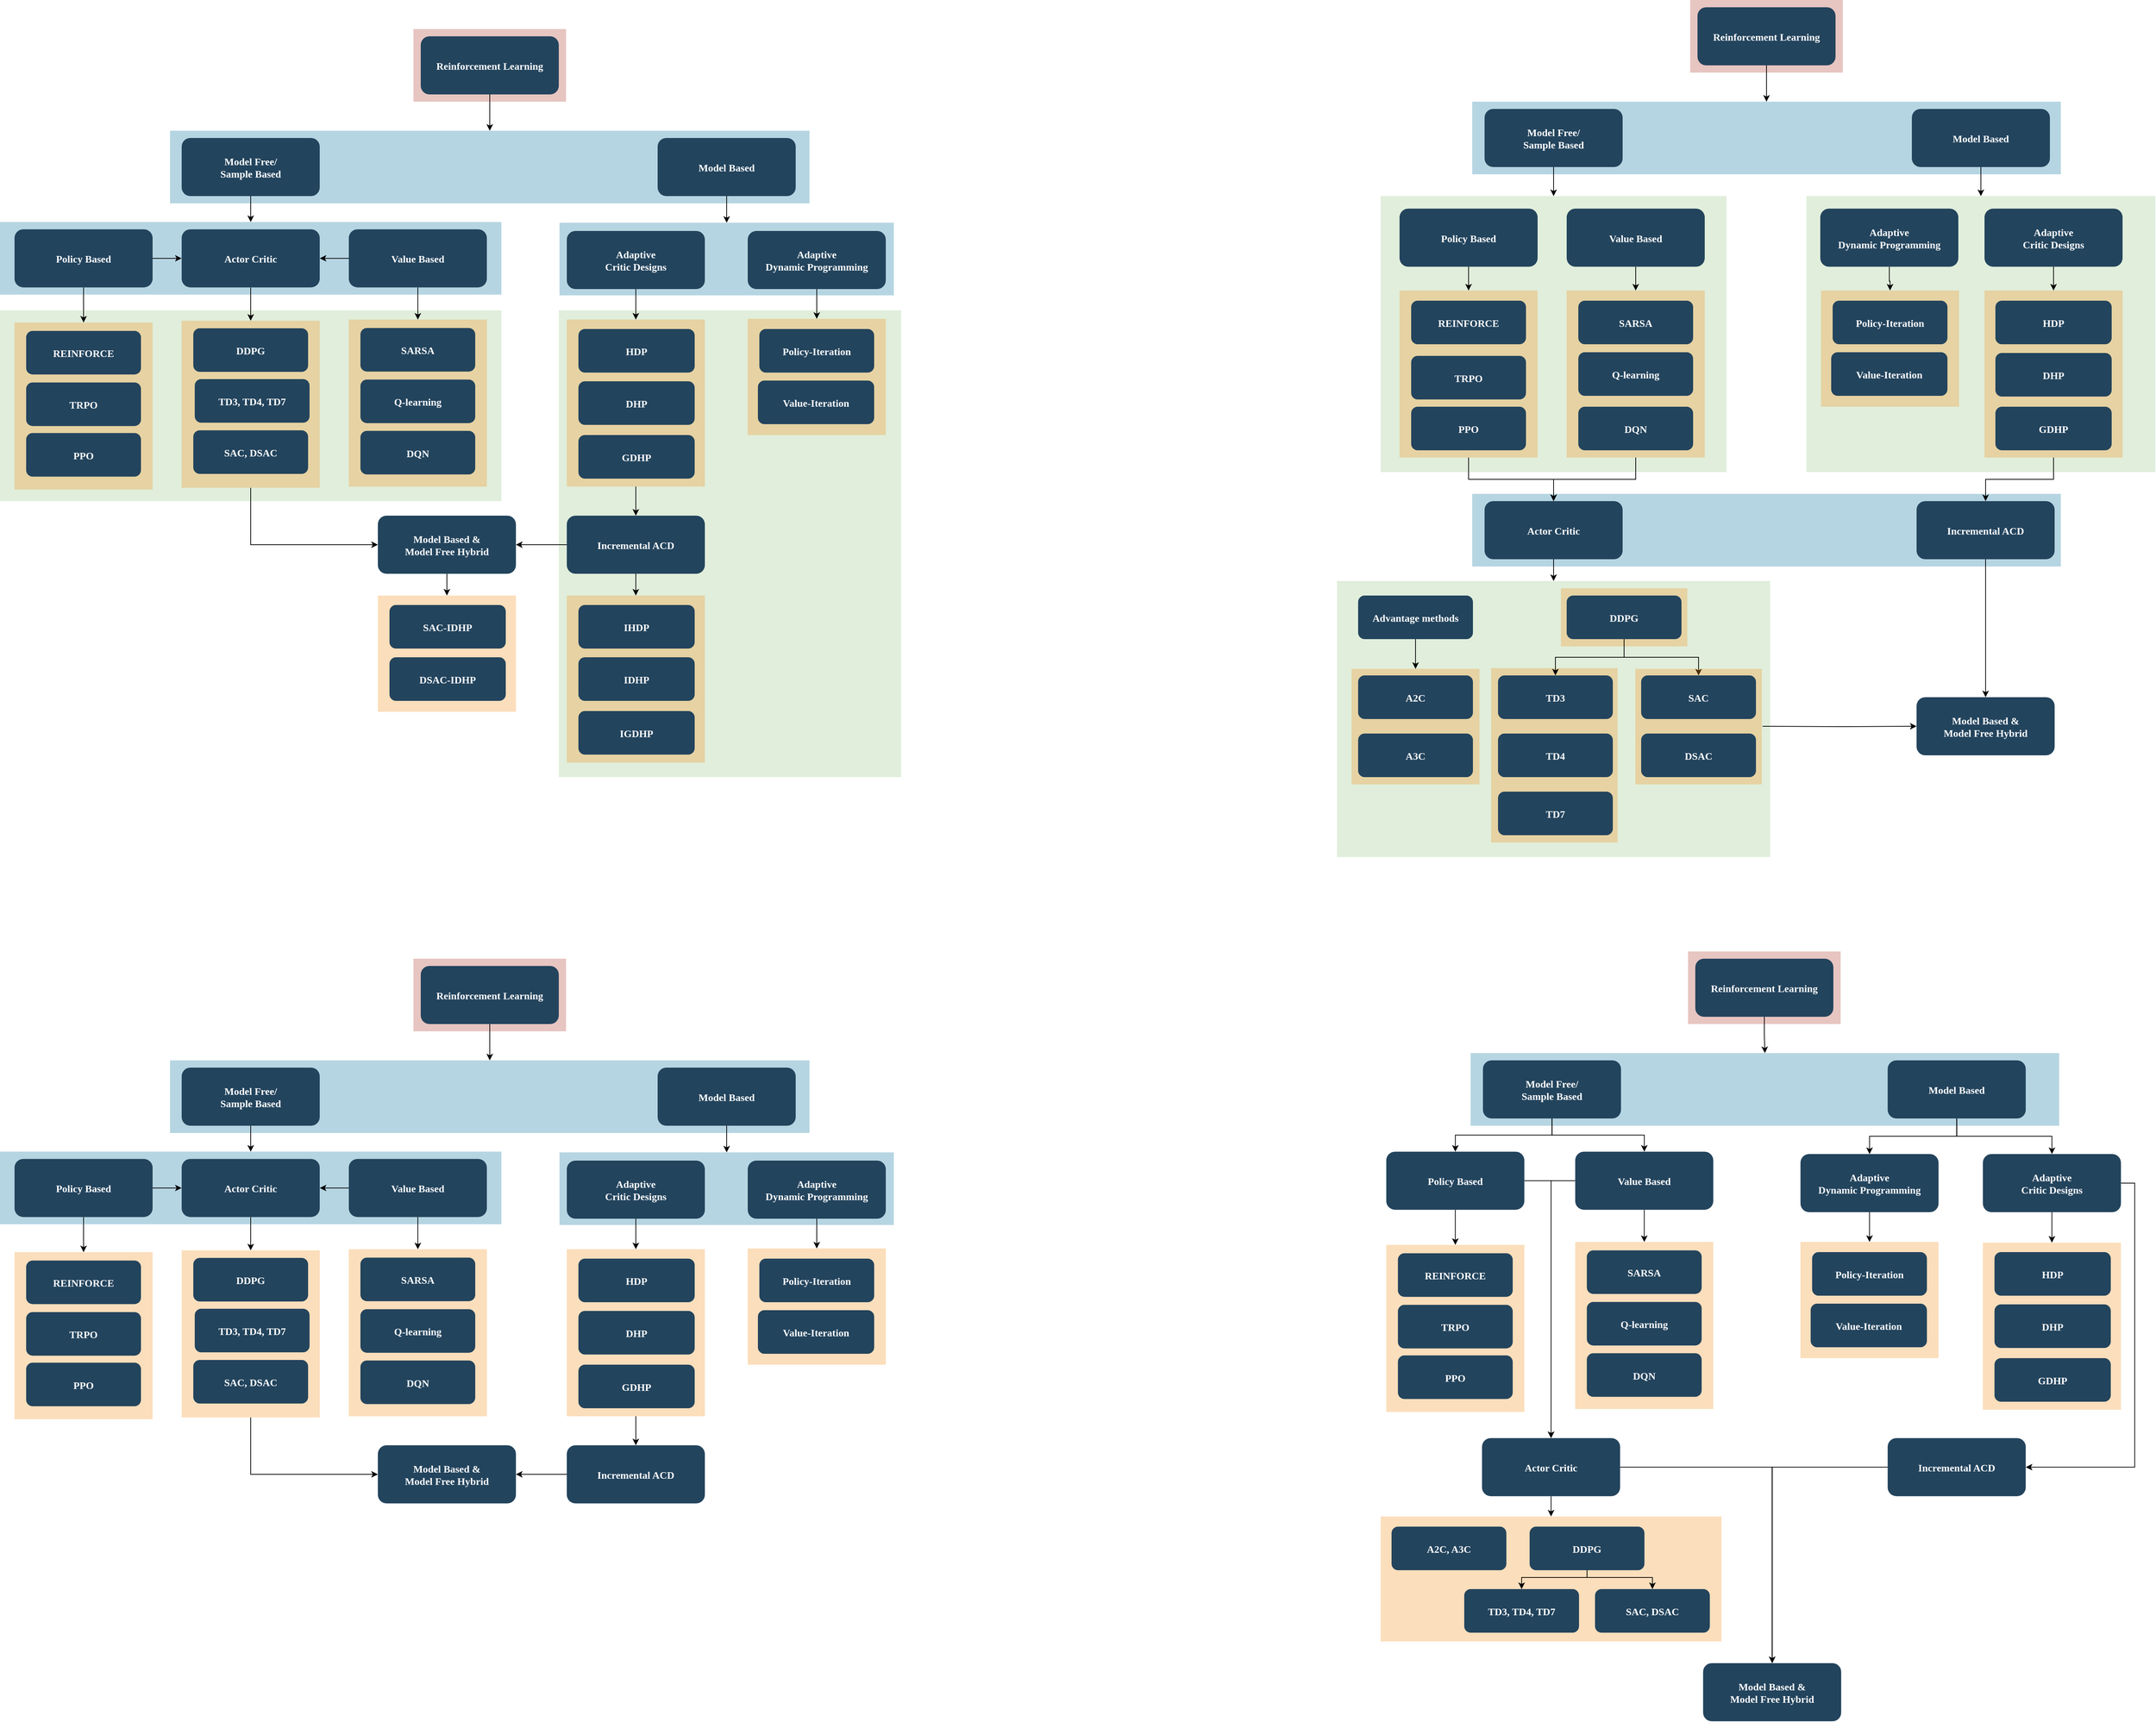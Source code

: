 <mxfile version="23.0.2" type="device">
  <diagram name="Page-1" id="2c0d36ab-eaac-3732-788b-9136903baeff">
    <mxGraphModel dx="6533.5" dy="2787" grid="1" gridSize="10" guides="1" tooltips="1" connect="1" arrows="1" fold="1" page="1" pageScale="1.5" pageWidth="1169" pageHeight="827" background="none" math="0" shadow="0">
      <root>
        <mxCell id="0" />
        <mxCell id="1" parent="0" />
        <mxCell id="LNnul-zF4QBHD_PPK8Y6-379" value="" style="fillColor=#D9EAD3;strokeColor=none;gradientColor=none;opacity=80;" vertex="1" parent="1">
          <mxGeometry x="-751" y="457.25" width="471" height="642.75" as="geometry" />
        </mxCell>
        <mxCell id="LNnul-zF4QBHD_PPK8Y6-380" value="" style="fillColor=#D9EAD3;strokeColor=none;gradientColor=none;opacity=80;" vertex="1" parent="1">
          <mxGeometry x="-1520" y="457.25" width="690" height="262.75" as="geometry" />
        </mxCell>
        <mxCell id="LNnul-zF4QBHD_PPK8Y6-362" value="" style="fillColor=#10739E;strokeColor=none;opacity=30;" vertex="1" parent="1">
          <mxGeometry x="-750" y="336.69" width="460" height="100" as="geometry" />
        </mxCell>
        <mxCell id="LNnul-zF4QBHD_PPK8Y6-361" value="" style="fillColor=#10739E;strokeColor=none;opacity=30;" vertex="1" parent="1">
          <mxGeometry x="-1520" y="335.69" width="690" height="100" as="geometry" />
        </mxCell>
        <mxCell id="LNnul-zF4QBHD_PPK8Y6-372" style="edgeStyle=orthogonalEdgeStyle;rounded=0;orthogonalLoop=1;jettySize=auto;html=1;entryX=0;entryY=0.5;entryDx=0;entryDy=0;" edge="1" parent="1" source="LNnul-zF4QBHD_PPK8Y6-357" target="LNnul-zF4QBHD_PPK8Y6-190">
          <mxGeometry relative="1" as="geometry">
            <Array as="points">
              <mxPoint x="-1175" y="780" />
            </Array>
          </mxGeometry>
        </mxCell>
        <mxCell id="LNnul-zF4QBHD_PPK8Y6-357" value="" style="fillColor=#F2931E;strokeColor=none;opacity=30;" vertex="1" parent="1">
          <mxGeometry x="-1270" y="471.62" width="190" height="230" as="geometry" />
        </mxCell>
        <mxCell id="LNnul-zF4QBHD_PPK8Y6-366" style="edgeStyle=orthogonalEdgeStyle;rounded=0;orthogonalLoop=1;jettySize=auto;html=1;" edge="1" parent="1" source="LNnul-zF4QBHD_PPK8Y6-241" target="LNnul-zF4QBHD_PPK8Y6-189">
          <mxGeometry relative="1" as="geometry" />
        </mxCell>
        <mxCell id="LNnul-zF4QBHD_PPK8Y6-241" value="" style="fillColor=#F2931E;strokeColor=none;opacity=30;" vertex="1" parent="1">
          <mxGeometry x="-740" y="470" width="190" height="230" as="geometry" />
        </mxCell>
        <mxCell id="LNnul-zF4QBHD_PPK8Y6-240" value="" style="fillColor=#F2931E;strokeColor=none;opacity=30;" vertex="1" parent="1">
          <mxGeometry x="-491" y="469" width="190" height="160" as="geometry" />
        </mxCell>
        <mxCell id="LNnul-zF4QBHD_PPK8Y6-143" value="" style="fillColor=#10739E;strokeColor=none;opacity=30;" vertex="1" parent="1">
          <mxGeometry x="506" y="710" width="810" height="100" as="geometry" />
        </mxCell>
        <mxCell id="LNnul-zF4QBHD_PPK8Y6-134" value="" style="fillColor=#D9EAD3;strokeColor=none;gradientColor=none;opacity=80;" vertex="1" parent="1">
          <mxGeometry x="380" y="299.99" width="476" height="380.01" as="geometry" />
        </mxCell>
        <mxCell id="oTm5nmwh7l5USbTph1Lh-193" value="" style="fillColor=#D9EAD3;strokeColor=none;gradientColor=none;opacity=80;" parent="1" vertex="1">
          <mxGeometry x="320" y="829.99" width="596" height="380.01" as="geometry" />
        </mxCell>
        <mxCell id="oTm5nmwh7l5USbTph1Lh-190" value="" style="fillColor=#D9EAD3;strokeColor=none;gradientColor=none;opacity=80;" parent="1" vertex="1">
          <mxGeometry x="966" y="300" width="480" height="380" as="geometry" />
        </mxCell>
        <mxCell id="oTm5nmwh7l5USbTph1Lh-181" style="edgeStyle=orthogonalEdgeStyle;rounded=0;orthogonalLoop=1;jettySize=auto;html=1;" parent="1" source="oTm5nmwh7l5USbTph1Lh-176" target="oTm5nmwh7l5USbTph1Lh-131" edge="1">
          <mxGeometry relative="1" as="geometry" />
        </mxCell>
        <mxCell id="oTm5nmwh7l5USbTph1Lh-176" value="" style="fillColor=#F2931E;strokeColor=none;opacity=30;" parent="1" vertex="1">
          <mxGeometry x="636" y="430" width="190" height="230" as="geometry" />
        </mxCell>
        <mxCell id="oTm5nmwh7l5USbTph1Lh-159" value="" style="fillColor=#F2931E;strokeColor=none;opacity=30;" parent="1" vertex="1">
          <mxGeometry x="986" y="430" width="190" height="160" as="geometry" />
        </mxCell>
        <mxCell id="oTm5nmwh7l5USbTph1Lh-185" style="edgeStyle=orthogonalEdgeStyle;rounded=0;orthogonalLoop=1;jettySize=auto;html=1;" parent="1" source="oTm5nmwh7l5USbTph1Lh-140" target="oTm5nmwh7l5USbTph1Lh-184" edge="1">
          <mxGeometry relative="1" as="geometry" />
        </mxCell>
        <mxCell id="oTm5nmwh7l5USbTph1Lh-140" value="" style="fillColor=#F2931E;strokeColor=none;opacity=30;" parent="1" vertex="1">
          <mxGeometry x="1211" y="430" width="190" height="230" as="geometry" />
        </mxCell>
        <mxCell id="123" value="" style="fillColor=#AE4132;strokeColor=none;opacity=30;" parent="1" vertex="1">
          <mxGeometry x="806" y="30.0" width="210" height="100.0" as="geometry" />
        </mxCell>
        <mxCell id="122" value="" style="fillColor=#10739E;strokeColor=none;opacity=30;" parent="1" vertex="1">
          <mxGeometry x="506" y="170" width="810" height="100" as="geometry" />
        </mxCell>
        <mxCell id="LNnul-zF4QBHD_PPK8Y6-442" style="edgeStyle=orthogonalEdgeStyle;rounded=0;orthogonalLoop=1;jettySize=auto;html=1;" edge="1" parent="1" source="2" target="122">
          <mxGeometry relative="1" as="geometry" />
        </mxCell>
        <mxCell id="2" value="Reinforcement Learning" style="rounded=1;fillColor=#23445D;gradientColor=none;strokeColor=none;fontColor=#FFFFFF;fontStyle=1;fontFamily=Tahoma;fontSize=14" parent="1" vertex="1">
          <mxGeometry x="816" y="40" width="190" height="80" as="geometry" />
        </mxCell>
        <mxCell id="oTm5nmwh7l5USbTph1Lh-191" style="edgeStyle=orthogonalEdgeStyle;rounded=0;orthogonalLoop=1;jettySize=auto;html=1;" parent="1" source="12" target="oTm5nmwh7l5USbTph1Lh-190" edge="1">
          <mxGeometry relative="1" as="geometry" />
        </mxCell>
        <mxCell id="12" value="Model Based" style="rounded=1;fillColor=#23445D;gradientColor=none;strokeColor=none;fontColor=#FFFFFF;fontStyle=1;fontFamily=Tahoma;fontSize=14" parent="1" vertex="1">
          <mxGeometry x="1111" y="180" width="190" height="80" as="geometry" />
        </mxCell>
        <mxCell id="LNnul-zF4QBHD_PPK8Y6-135" style="edgeStyle=orthogonalEdgeStyle;rounded=0;orthogonalLoop=1;jettySize=auto;html=1;" edge="1" parent="1" source="13" target="LNnul-zF4QBHD_PPK8Y6-134">
          <mxGeometry relative="1" as="geometry" />
        </mxCell>
        <mxCell id="13" value="Model Free/&#xa;Sample Based" style="rounded=1;fillColor=#23445D;gradientColor=none;strokeColor=none;fontColor=#FFFFFF;fontStyle=1;fontFamily=Tahoma;fontSize=14" parent="1" vertex="1">
          <mxGeometry x="523" y="180" width="190" height="80" as="geometry" />
        </mxCell>
        <mxCell id="LNnul-zF4QBHD_PPK8Y6-142" style="edgeStyle=orthogonalEdgeStyle;rounded=0;orthogonalLoop=1;jettySize=auto;html=1;entryX=0.5;entryY=0;entryDx=0;entryDy=0;" edge="1" parent="1" source="oTm5nmwh7l5USbTph1Lh-125" target="oTm5nmwh7l5USbTph1Lh-159">
          <mxGeometry relative="1" as="geometry" />
        </mxCell>
        <mxCell id="oTm5nmwh7l5USbTph1Lh-125" value="Adaptive&#xa;Dynamic Programming" style="rounded=1;fillColor=#23445D;gradientColor=none;strokeColor=none;fontColor=#FFFFFF;fontStyle=1;fontFamily=Tahoma;fontSize=14" parent="1" vertex="1">
          <mxGeometry x="985.0" y="317.25" width="190" height="80" as="geometry" />
        </mxCell>
        <mxCell id="oTm5nmwh7l5USbTph1Lh-179" style="edgeStyle=orthogonalEdgeStyle;rounded=0;orthogonalLoop=1;jettySize=auto;html=1;entryX=0.5;entryY=0;entryDx=0;entryDy=0;" parent="1" source="oTm5nmwh7l5USbTph1Lh-129" target="oTm5nmwh7l5USbTph1Lh-162" edge="1">
          <mxGeometry relative="1" as="geometry" />
        </mxCell>
        <mxCell id="oTm5nmwh7l5USbTph1Lh-129" value="Policy Based" style="rounded=1;fillColor=#23445D;gradientColor=none;strokeColor=none;fontColor=#FFFFFF;fontStyle=1;fontFamily=Tahoma;fontSize=14" parent="1" vertex="1">
          <mxGeometry x="406" y="317.25" width="190" height="80" as="geometry" />
        </mxCell>
        <mxCell id="oTm5nmwh7l5USbTph1Lh-178" style="edgeStyle=orthogonalEdgeStyle;rounded=0;orthogonalLoop=1;jettySize=auto;html=1;entryX=0.5;entryY=0;entryDx=0;entryDy=0;" parent="1" source="oTm5nmwh7l5USbTph1Lh-130" target="oTm5nmwh7l5USbTph1Lh-176" edge="1">
          <mxGeometry relative="1" as="geometry" />
        </mxCell>
        <mxCell id="oTm5nmwh7l5USbTph1Lh-130" value="Value Based" style="rounded=1;fillColor=#23445D;gradientColor=none;strokeColor=none;fontColor=#FFFFFF;fontStyle=1;fontFamily=Tahoma;fontSize=14" parent="1" vertex="1">
          <mxGeometry x="636" y="317.25" width="190" height="80" as="geometry" />
        </mxCell>
        <mxCell id="oTm5nmwh7l5USbTph1Lh-195" style="edgeStyle=orthogonalEdgeStyle;rounded=0;orthogonalLoop=1;jettySize=auto;html=1;" parent="1" source="oTm5nmwh7l5USbTph1Lh-131" target="oTm5nmwh7l5USbTph1Lh-193" edge="1">
          <mxGeometry relative="1" as="geometry" />
        </mxCell>
        <mxCell id="oTm5nmwh7l5USbTph1Lh-131" value="Actor Critic" style="rounded=1;fillColor=#23445D;gradientColor=none;strokeColor=none;fontColor=#FFFFFF;fontStyle=1;fontFamily=Tahoma;fontSize=14" parent="1" vertex="1">
          <mxGeometry x="523" y="720" width="190" height="80" as="geometry" />
        </mxCell>
        <mxCell id="oTm5nmwh7l5USbTph1Lh-134" value="Policy-Iteration" style="rounded=1;fillColor=#23445D;gradientColor=none;strokeColor=none;fontColor=#FFFFFF;fontStyle=1;fontFamily=Tahoma;fontSize=14" parent="1" vertex="1">
          <mxGeometry x="1002" y="444" width="158" height="60" as="geometry" />
        </mxCell>
        <mxCell id="oTm5nmwh7l5USbTph1Lh-137" value="Value-Iteration" style="rounded=1;fillColor=#23445D;gradientColor=none;strokeColor=none;fontColor=#FFFFFF;fontStyle=1;fontFamily=Tahoma;fontSize=14" parent="1" vertex="1">
          <mxGeometry x="1000" y="515" width="160" height="60" as="geometry" />
        </mxCell>
        <mxCell id="oTm5nmwh7l5USbTph1Lh-142" value="HDP" style="rounded=1;fillColor=#23445D;gradientColor=none;strokeColor=none;fontColor=#FFFFFF;fontStyle=1;fontFamily=Tahoma;fontSize=14" parent="1" vertex="1">
          <mxGeometry x="1226" y="444" width="160" height="60" as="geometry" />
        </mxCell>
        <mxCell id="oTm5nmwh7l5USbTph1Lh-144" value="DHP" style="rounded=1;fillColor=#23445D;gradientColor=none;strokeColor=none;fontColor=#FFFFFF;fontStyle=1;fontFamily=Tahoma;fontSize=14" parent="1" vertex="1">
          <mxGeometry x="1226" y="516" width="160" height="60" as="geometry" />
        </mxCell>
        <mxCell id="oTm5nmwh7l5USbTph1Lh-148" value="GDHP" style="rounded=1;fillColor=#23445D;gradientColor=none;strokeColor=none;fontColor=#FFFFFF;fontStyle=1;fontFamily=Tahoma;fontSize=14" parent="1" vertex="1">
          <mxGeometry x="1226" y="590" width="160" height="60" as="geometry" />
        </mxCell>
        <mxCell id="oTm5nmwh7l5USbTph1Lh-180" style="edgeStyle=orthogonalEdgeStyle;rounded=0;orthogonalLoop=1;jettySize=auto;html=1;" parent="1" source="oTm5nmwh7l5USbTph1Lh-162" target="oTm5nmwh7l5USbTph1Lh-131" edge="1">
          <mxGeometry relative="1" as="geometry">
            <Array as="points">
              <mxPoint x="501" y="690" />
              <mxPoint x="618" y="690" />
            </Array>
          </mxGeometry>
        </mxCell>
        <mxCell id="oTm5nmwh7l5USbTph1Lh-162" value="" style="fillColor=#F2931E;strokeColor=none;opacity=30;" parent="1" vertex="1">
          <mxGeometry x="406" y="430" width="190" height="230" as="geometry" />
        </mxCell>
        <mxCell id="oTm5nmwh7l5USbTph1Lh-163" value="Q-learning" style="rounded=1;fillColor=#23445D;gradientColor=none;strokeColor=none;fontColor=#FFFFFF;fontStyle=1;fontFamily=Tahoma;fontSize=14" parent="1" vertex="1">
          <mxGeometry x="652" y="515" width="158" height="60" as="geometry" />
        </mxCell>
        <mxCell id="oTm5nmwh7l5USbTph1Lh-164" value="SARSA" style="rounded=1;fillColor=#23445D;gradientColor=none;strokeColor=none;fontColor=#FFFFFF;fontStyle=1;fontFamily=Tahoma;fontSize=14" parent="1" vertex="1">
          <mxGeometry x="652" y="444" width="158" height="60" as="geometry" />
        </mxCell>
        <mxCell id="oTm5nmwh7l5USbTph1Lh-166" value="REINFORCE" style="rounded=1;fillColor=#23445D;gradientColor=none;strokeColor=none;fontColor=#FFFFFF;fontStyle=1;fontFamily=Tahoma;fontSize=14" parent="1" vertex="1">
          <mxGeometry x="422" y="444" width="158" height="60" as="geometry" />
        </mxCell>
        <mxCell id="JBxCwhYzc8H2Tv5ehYNi-139" value="" style="fillColor=#F2931E;strokeColor=none;opacity=30;" parent="1" vertex="1">
          <mxGeometry x="532" y="950" width="174" height="240" as="geometry" />
        </mxCell>
        <mxCell id="oTm5nmwh7l5USbTph1Lh-168" value="DQN" style="rounded=1;fillColor=#23445D;gradientColor=none;strokeColor=none;fontColor=#FFFFFF;fontStyle=1;fontFamily=Tahoma;fontSize=14" parent="1" vertex="1">
          <mxGeometry x="652" y="590" width="158" height="60" as="geometry" />
        </mxCell>
        <mxCell id="oTm5nmwh7l5USbTph1Lh-170" value="TRPO" style="rounded=1;fillColor=#23445D;gradientColor=none;strokeColor=none;fontColor=#FFFFFF;fontStyle=1;fontFamily=Tahoma;fontSize=14" parent="1" vertex="1">
          <mxGeometry x="422" y="520" width="158" height="60" as="geometry" />
        </mxCell>
        <mxCell id="oTm5nmwh7l5USbTph1Lh-172" value="TD3" style="rounded=1;fillColor=#23445D;gradientColor=none;strokeColor=none;fontColor=#FFFFFF;fontStyle=1;fontFamily=Tahoma;fontSize=14" parent="1" vertex="1">
          <mxGeometry x="541.5" y="960" width="158" height="60" as="geometry" />
        </mxCell>
        <mxCell id="oTm5nmwh7l5USbTph1Lh-200" style="edgeStyle=orthogonalEdgeStyle;rounded=0;orthogonalLoop=1;jettySize=auto;html=1;exitX=1;exitY=0.5;exitDx=0;exitDy=0;" parent="1" target="oTm5nmwh7l5USbTph1Lh-186" edge="1">
          <mxGeometry relative="1" as="geometry">
            <mxPoint x="905.5" y="1030" as="sourcePoint" />
          </mxGeometry>
        </mxCell>
        <mxCell id="oTm5nmwh7l5USbTph1Lh-199" style="edgeStyle=orthogonalEdgeStyle;rounded=0;orthogonalLoop=1;jettySize=auto;html=1;" parent="1" source="oTm5nmwh7l5USbTph1Lh-184" target="oTm5nmwh7l5USbTph1Lh-186" edge="1">
          <mxGeometry relative="1" as="geometry" />
        </mxCell>
        <mxCell id="oTm5nmwh7l5USbTph1Lh-184" value="Incremental ACD" style="rounded=1;fillColor=#23445D;gradientColor=none;strokeColor=none;fontColor=#FFFFFF;fontStyle=1;fontFamily=Tahoma;fontSize=14" parent="1" vertex="1">
          <mxGeometry x="1117.5" y="720" width="190" height="80" as="geometry" />
        </mxCell>
        <mxCell id="oTm5nmwh7l5USbTph1Lh-186" value="Model Based &amp;&#xa;Model Free Hybrid" style="rounded=1;fillColor=#23445D;gradientColor=none;strokeColor=none;fontColor=#FFFFFF;fontStyle=1;fontFamily=Tahoma;fontSize=14" parent="1" vertex="1">
          <mxGeometry x="1117.5" y="990" width="190" height="80" as="geometry" />
        </mxCell>
        <mxCell id="LNnul-zF4QBHD_PPK8Y6-144" style="edgeStyle=orthogonalEdgeStyle;rounded=0;orthogonalLoop=1;jettySize=auto;html=1;" edge="1" parent="1" source="oTm5nmwh7l5USbTph1Lh-192" target="oTm5nmwh7l5USbTph1Lh-172">
          <mxGeometry relative="1" as="geometry" />
        </mxCell>
        <mxCell id="LNnul-zF4QBHD_PPK8Y6-147" value="" style="fillColor=#F2931E;strokeColor=none;opacity=30;" vertex="1" parent="1">
          <mxGeometry x="628" y="840" width="174" height="80" as="geometry" />
        </mxCell>
        <mxCell id="LNnul-zF4QBHD_PPK8Y6-145" style="edgeStyle=orthogonalEdgeStyle;rounded=0;orthogonalLoop=1;jettySize=auto;html=1;" edge="1" parent="1" source="oTm5nmwh7l5USbTph1Lh-192" target="oTm5nmwh7l5USbTph1Lh-173">
          <mxGeometry relative="1" as="geometry" />
        </mxCell>
        <mxCell id="oTm5nmwh7l5USbTph1Lh-192" value="DDPG" style="rounded=1;fillColor=#23445D;gradientColor=none;strokeColor=none;fontColor=#FFFFFF;fontStyle=1;fontFamily=Tahoma;fontSize=14" parent="1" vertex="1">
          <mxGeometry x="636" y="850" width="158" height="60" as="geometry" />
        </mxCell>
        <mxCell id="oTm5nmwh7l5USbTph1Lh-197" value="TD4" style="rounded=1;fillColor=#23445D;gradientColor=none;strokeColor=none;fontColor=#FFFFFF;fontStyle=1;fontFamily=Tahoma;fontSize=14" parent="1" vertex="1">
          <mxGeometry x="541.5" y="1040" width="158" height="60" as="geometry" />
        </mxCell>
        <mxCell id="oTm5nmwh7l5USbTph1Lh-198" value="TD7" style="rounded=1;fillColor=#23445D;gradientColor=none;strokeColor=none;fontColor=#FFFFFF;fontStyle=1;fontFamily=Tahoma;fontSize=14" parent="1" vertex="1">
          <mxGeometry x="541.5" y="1120" width="158" height="60" as="geometry" />
        </mxCell>
        <mxCell id="JBxCwhYzc8H2Tv5ehYNi-123" value="PPO" style="rounded=1;fillColor=#23445D;gradientColor=none;strokeColor=none;fontColor=#FFFFFF;fontStyle=1;fontFamily=Tahoma;fontSize=14" parent="1" vertex="1">
          <mxGeometry x="422" y="590" width="158" height="60" as="geometry" />
        </mxCell>
        <mxCell id="JBxCwhYzc8H2Tv5ehYNi-127" value="" style="fillColor=#F2931E;strokeColor=none;opacity=30;" parent="1" vertex="1">
          <mxGeometry x="340" y="951" width="176" height="159" as="geometry" />
        </mxCell>
        <mxCell id="JBxCwhYzc8H2Tv5ehYNi-126" value="A3C" style="rounded=1;fillColor=#23445D;gradientColor=none;strokeColor=none;fontColor=#FFFFFF;fontStyle=1;fontFamily=Tahoma;fontSize=14" parent="1" vertex="1">
          <mxGeometry x="349" y="1040" width="158" height="60" as="geometry" />
        </mxCell>
        <mxCell id="JBxCwhYzc8H2Tv5ehYNi-128" value="A2C" style="rounded=1;fillColor=#23445D;gradientColor=none;strokeColor=none;fontColor=#FFFFFF;fontStyle=1;fontFamily=Tahoma;fontSize=14;direction=west;" parent="1" vertex="1">
          <mxGeometry x="349" y="960" width="158" height="60" as="geometry" />
        </mxCell>
        <mxCell id="JBxCwhYzc8H2Tv5ehYNi-132" style="edgeStyle=orthogonalEdgeStyle;rounded=0;orthogonalLoop=1;jettySize=auto;html=1;" parent="1" source="JBxCwhYzc8H2Tv5ehYNi-131" target="JBxCwhYzc8H2Tv5ehYNi-127" edge="1">
          <mxGeometry relative="1" as="geometry" />
        </mxCell>
        <mxCell id="JBxCwhYzc8H2Tv5ehYNi-131" value="Advantage methods" style="rounded=1;fillColor=#23445D;gradientColor=none;strokeColor=none;fontColor=#FFFFFF;fontStyle=1;fontFamily=Tahoma;fontSize=14" parent="1" vertex="1">
          <mxGeometry x="349" y="850" width="158" height="60" as="geometry" />
        </mxCell>
        <mxCell id="LNnul-zF4QBHD_PPK8Y6-146" value="" style="fillColor=#F2931E;strokeColor=none;opacity=30;" vertex="1" parent="1">
          <mxGeometry x="730.5" y="951" width="174" height="159" as="geometry" />
        </mxCell>
        <mxCell id="oTm5nmwh7l5USbTph1Lh-173" value="SAC" style="rounded=1;fillColor=#23445D;gradientColor=none;strokeColor=none;fontColor=#FFFFFF;fontStyle=1;fontFamily=Tahoma;fontSize=14" parent="1" vertex="1">
          <mxGeometry x="738.5" y="960" width="158" height="60" as="geometry" />
        </mxCell>
        <mxCell id="JBxCwhYzc8H2Tv5ehYNi-145" value="DSAC" style="rounded=1;fillColor=#23445D;gradientColor=none;strokeColor=none;fontColor=#FFFFFF;fontStyle=1;fontFamily=Tahoma;fontSize=14" parent="1" vertex="1">
          <mxGeometry x="738.5" y="1040" width="158" height="60" as="geometry" />
        </mxCell>
        <mxCell id="LNnul-zF4QBHD_PPK8Y6-141" style="edgeStyle=orthogonalEdgeStyle;rounded=0;orthogonalLoop=1;jettySize=auto;html=1;entryX=0.5;entryY=0;entryDx=0;entryDy=0;" edge="1" parent="1" source="LNnul-zF4QBHD_PPK8Y6-136" target="oTm5nmwh7l5USbTph1Lh-140">
          <mxGeometry relative="1" as="geometry" />
        </mxCell>
        <mxCell id="LNnul-zF4QBHD_PPK8Y6-136" value="Adaptive &#xa;Critic Designs" style="rounded=1;fillColor=#23445D;gradientColor=none;strokeColor=none;fontColor=#FFFFFF;fontStyle=1;fontFamily=Tahoma;fontSize=14" vertex="1" parent="1">
          <mxGeometry x="1211" y="317.25" width="190" height="80" as="geometry" />
        </mxCell>
        <mxCell id="LNnul-zF4QBHD_PPK8Y6-158" value="" style="fillColor=#AE4132;strokeColor=none;opacity=30;" vertex="1" parent="1">
          <mxGeometry x="-951" y="70.0" width="210" height="100.0" as="geometry" />
        </mxCell>
        <mxCell id="LNnul-zF4QBHD_PPK8Y6-159" value="" style="fillColor=#10739E;strokeColor=none;opacity=30;" vertex="1" parent="1">
          <mxGeometry x="-1286" y="210" width="880" height="100" as="geometry" />
        </mxCell>
        <mxCell id="LNnul-zF4QBHD_PPK8Y6-363" style="edgeStyle=orthogonalEdgeStyle;rounded=0;orthogonalLoop=1;jettySize=auto;html=1;" edge="1" parent="1" source="LNnul-zF4QBHD_PPK8Y6-160" target="LNnul-zF4QBHD_PPK8Y6-159">
          <mxGeometry relative="1" as="geometry" />
        </mxCell>
        <mxCell id="LNnul-zF4QBHD_PPK8Y6-160" value="Reinforcement Learning" style="rounded=1;fillColor=#23445D;gradientColor=none;strokeColor=none;fontColor=#FFFFFF;fontStyle=1;fontFamily=Tahoma;fontSize=14" vertex="1" parent="1">
          <mxGeometry x="-941" y="80" width="190" height="80" as="geometry" />
        </mxCell>
        <mxCell id="LNnul-zF4QBHD_PPK8Y6-365" style="edgeStyle=orthogonalEdgeStyle;rounded=0;orthogonalLoop=1;jettySize=auto;html=1;" edge="1" parent="1" source="LNnul-zF4QBHD_PPK8Y6-162" target="LNnul-zF4QBHD_PPK8Y6-362">
          <mxGeometry relative="1" as="geometry" />
        </mxCell>
        <mxCell id="LNnul-zF4QBHD_PPK8Y6-162" value="Model Based" style="rounded=1;fillColor=#23445D;gradientColor=none;strokeColor=none;fontColor=#FFFFFF;fontStyle=1;fontFamily=Tahoma;fontSize=14" vertex="1" parent="1">
          <mxGeometry x="-615.0" y="220" width="190" height="80" as="geometry" />
        </mxCell>
        <mxCell id="LNnul-zF4QBHD_PPK8Y6-364" style="edgeStyle=orthogonalEdgeStyle;rounded=0;orthogonalLoop=1;jettySize=auto;html=1;entryX=0.5;entryY=0;entryDx=0;entryDy=0;" edge="1" parent="1" source="LNnul-zF4QBHD_PPK8Y6-164" target="LNnul-zF4QBHD_PPK8Y6-361">
          <mxGeometry relative="1" as="geometry" />
        </mxCell>
        <mxCell id="LNnul-zF4QBHD_PPK8Y6-164" value="Model Free/&#xa;Sample Based" style="rounded=1;fillColor=#23445D;gradientColor=none;strokeColor=none;fontColor=#FFFFFF;fontStyle=1;fontFamily=Tahoma;fontSize=14" vertex="1" parent="1">
          <mxGeometry x="-1270" y="220" width="190" height="80" as="geometry" />
        </mxCell>
        <mxCell id="LNnul-zF4QBHD_PPK8Y6-246" style="edgeStyle=orthogonalEdgeStyle;rounded=0;orthogonalLoop=1;jettySize=auto;html=1;entryX=0.5;entryY=0;entryDx=0;entryDy=0;" edge="1" parent="1" source="LNnul-zF4QBHD_PPK8Y6-166" target="LNnul-zF4QBHD_PPK8Y6-240">
          <mxGeometry relative="1" as="geometry" />
        </mxCell>
        <mxCell id="LNnul-zF4QBHD_PPK8Y6-166" value="Adaptive&#xa;Dynamic Programming" style="rounded=1;fillColor=#23445D;gradientColor=none;strokeColor=none;fontColor=#FFFFFF;fontStyle=1;fontFamily=Tahoma;fontSize=14" vertex="1" parent="1">
          <mxGeometry x="-491.0" y="348" width="190" height="80" as="geometry" />
        </mxCell>
        <mxCell id="LNnul-zF4QBHD_PPK8Y6-239" style="edgeStyle=orthogonalEdgeStyle;rounded=0;orthogonalLoop=1;jettySize=auto;html=1;entryX=0.5;entryY=0;entryDx=0;entryDy=0;" edge="1" parent="1" source="LNnul-zF4QBHD_PPK8Y6-168" target="LNnul-zF4QBHD_PPK8Y6-218">
          <mxGeometry relative="1" as="geometry" />
        </mxCell>
        <mxCell id="LNnul-zF4QBHD_PPK8Y6-359" style="edgeStyle=orthogonalEdgeStyle;rounded=0;orthogonalLoop=1;jettySize=auto;html=1;" edge="1" parent="1" source="LNnul-zF4QBHD_PPK8Y6-168" target="LNnul-zF4QBHD_PPK8Y6-172">
          <mxGeometry relative="1" as="geometry" />
        </mxCell>
        <mxCell id="LNnul-zF4QBHD_PPK8Y6-168" value="Policy Based" style="rounded=1;fillColor=#23445D;gradientColor=none;strokeColor=none;fontColor=#FFFFFF;fontStyle=1;fontFamily=Tahoma;fontSize=14" vertex="1" parent="1">
          <mxGeometry x="-1500" y="345.69" width="190" height="80" as="geometry" />
        </mxCell>
        <mxCell id="LNnul-zF4QBHD_PPK8Y6-238" style="edgeStyle=orthogonalEdgeStyle;rounded=0;orthogonalLoop=1;jettySize=auto;html=1;entryX=0.5;entryY=0;entryDx=0;entryDy=0;" edge="1" parent="1" source="LNnul-zF4QBHD_PPK8Y6-170" target="LNnul-zF4QBHD_PPK8Y6-219">
          <mxGeometry relative="1" as="geometry" />
        </mxCell>
        <mxCell id="LNnul-zF4QBHD_PPK8Y6-360" style="edgeStyle=orthogonalEdgeStyle;rounded=0;orthogonalLoop=1;jettySize=auto;html=1;" edge="1" parent="1" source="LNnul-zF4QBHD_PPK8Y6-170" target="LNnul-zF4QBHD_PPK8Y6-172">
          <mxGeometry relative="1" as="geometry" />
        </mxCell>
        <mxCell id="LNnul-zF4QBHD_PPK8Y6-170" value="Value Based" style="rounded=1;fillColor=#23445D;gradientColor=none;strokeColor=none;fontColor=#FFFFFF;fontStyle=1;fontFamily=Tahoma;fontSize=14" vertex="1" parent="1">
          <mxGeometry x="-1040" y="345.69" width="190" height="80" as="geometry" />
        </mxCell>
        <mxCell id="LNnul-zF4QBHD_PPK8Y6-358" style="edgeStyle=orthogonalEdgeStyle;rounded=0;orthogonalLoop=1;jettySize=auto;html=1;entryX=0.5;entryY=0;entryDx=0;entryDy=0;" edge="1" parent="1" source="LNnul-zF4QBHD_PPK8Y6-172" target="LNnul-zF4QBHD_PPK8Y6-357">
          <mxGeometry relative="1" as="geometry" />
        </mxCell>
        <mxCell id="LNnul-zF4QBHD_PPK8Y6-172" value="Actor Critic" style="rounded=1;fillColor=#23445D;gradientColor=none;strokeColor=none;fontColor=#FFFFFF;fontStyle=1;fontFamily=Tahoma;fontSize=14" vertex="1" parent="1">
          <mxGeometry x="-1270" y="345.69" width="190" height="80" as="geometry" />
        </mxCell>
        <mxCell id="LNnul-zF4QBHD_PPK8Y6-173" value="Policy-Iteration" style="rounded=1;fillColor=#23445D;gradientColor=none;strokeColor=none;fontColor=#FFFFFF;fontStyle=1;fontFamily=Tahoma;fontSize=14" vertex="1" parent="1">
          <mxGeometry x="-475" y="483" width="158" height="60" as="geometry" />
        </mxCell>
        <mxCell id="LNnul-zF4QBHD_PPK8Y6-174" value="Value-Iteration" style="rounded=1;fillColor=#23445D;gradientColor=none;strokeColor=none;fontColor=#FFFFFF;fontStyle=1;fontFamily=Tahoma;fontSize=14" vertex="1" parent="1">
          <mxGeometry x="-477" y="554" width="160" height="60" as="geometry" />
        </mxCell>
        <mxCell id="LNnul-zF4QBHD_PPK8Y6-175" value="HDP" style="rounded=1;fillColor=#23445D;gradientColor=none;strokeColor=none;fontColor=#FFFFFF;fontStyle=1;fontFamily=Tahoma;fontSize=14" vertex="1" parent="1">
          <mxGeometry x="-724" y="483" width="160" height="60" as="geometry" />
        </mxCell>
        <mxCell id="LNnul-zF4QBHD_PPK8Y6-176" value="DHP" style="rounded=1;fillColor=#23445D;gradientColor=none;strokeColor=none;fontColor=#FFFFFF;fontStyle=1;fontFamily=Tahoma;fontSize=14" vertex="1" parent="1">
          <mxGeometry x="-724" y="555" width="160" height="60" as="geometry" />
        </mxCell>
        <mxCell id="LNnul-zF4QBHD_PPK8Y6-177" value="GDHP" style="rounded=1;fillColor=#23445D;gradientColor=none;strokeColor=none;fontColor=#FFFFFF;fontStyle=1;fontFamily=Tahoma;fontSize=14" vertex="1" parent="1">
          <mxGeometry x="-724" y="629" width="160" height="60" as="geometry" />
        </mxCell>
        <mxCell id="LNnul-zF4QBHD_PPK8Y6-186" value="TD3, TD4, TD7" style="rounded=1;fillColor=#23445D;gradientColor=none;strokeColor=none;fontColor=#FFFFFF;fontStyle=1;fontFamily=Tahoma;fontSize=14" vertex="1" parent="1">
          <mxGeometry x="-1252" y="552" width="158" height="60" as="geometry" />
        </mxCell>
        <mxCell id="LNnul-zF4QBHD_PPK8Y6-371" style="edgeStyle=orthogonalEdgeStyle;rounded=0;orthogonalLoop=1;jettySize=auto;html=1;" edge="1" parent="1" source="LNnul-zF4QBHD_PPK8Y6-189" target="LNnul-zF4QBHD_PPK8Y6-367">
          <mxGeometry relative="1" as="geometry" />
        </mxCell>
        <mxCell id="LNnul-zF4QBHD_PPK8Y6-373" style="edgeStyle=orthogonalEdgeStyle;rounded=0;orthogonalLoop=1;jettySize=auto;html=1;" edge="1" parent="1" source="LNnul-zF4QBHD_PPK8Y6-189" target="LNnul-zF4QBHD_PPK8Y6-190">
          <mxGeometry relative="1" as="geometry" />
        </mxCell>
        <mxCell id="LNnul-zF4QBHD_PPK8Y6-189" value="Incremental ACD" style="rounded=1;fillColor=#23445D;gradientColor=none;strokeColor=none;fontColor=#FFFFFF;fontStyle=1;fontFamily=Tahoma;fontSize=14" vertex="1" parent="1">
          <mxGeometry x="-740" y="740" width="190" height="80" as="geometry" />
        </mxCell>
        <mxCell id="LNnul-zF4QBHD_PPK8Y6-378" style="edgeStyle=orthogonalEdgeStyle;rounded=0;orthogonalLoop=1;jettySize=auto;html=1;entryX=0.5;entryY=0;entryDx=0;entryDy=0;" edge="1" parent="1" source="LNnul-zF4QBHD_PPK8Y6-190" target="LNnul-zF4QBHD_PPK8Y6-374">
          <mxGeometry relative="1" as="geometry" />
        </mxCell>
        <mxCell id="LNnul-zF4QBHD_PPK8Y6-190" value="Model Based &amp;&#xa;Model Free Hybrid" style="rounded=1;fillColor=#23445D;gradientColor=none;strokeColor=none;fontColor=#FFFFFF;fontStyle=1;fontFamily=Tahoma;fontSize=14" vertex="1" parent="1">
          <mxGeometry x="-1000" y="740" width="190" height="80" as="geometry" />
        </mxCell>
        <mxCell id="LNnul-zF4QBHD_PPK8Y6-194" value="DDPG" style="rounded=1;fillColor=#23445D;gradientColor=none;strokeColor=none;fontColor=#FFFFFF;fontStyle=1;fontFamily=Tahoma;fontSize=14" vertex="1" parent="1">
          <mxGeometry x="-1254" y="482" width="158" height="60" as="geometry" />
        </mxCell>
        <mxCell id="LNnul-zF4QBHD_PPK8Y6-204" value="SAC, DSAC" style="rounded=1;fillColor=#23445D;gradientColor=none;strokeColor=none;fontColor=#FFFFFF;fontStyle=1;fontFamily=Tahoma;fontSize=14" vertex="1" parent="1">
          <mxGeometry x="-1254" y="622.5" width="158" height="60" as="geometry" />
        </mxCell>
        <mxCell id="LNnul-zF4QBHD_PPK8Y6-245" style="edgeStyle=orthogonalEdgeStyle;rounded=0;orthogonalLoop=1;jettySize=auto;html=1;entryX=0.5;entryY=0;entryDx=0;entryDy=0;" edge="1" parent="1" source="LNnul-zF4QBHD_PPK8Y6-207" target="LNnul-zF4QBHD_PPK8Y6-241">
          <mxGeometry relative="1" as="geometry" />
        </mxCell>
        <mxCell id="LNnul-zF4QBHD_PPK8Y6-207" value="Adaptive&#xa;Critic Designs" style="rounded=1;fillColor=#23445D;gradientColor=none;strokeColor=none;fontColor=#FFFFFF;fontStyle=1;fontFamily=Tahoma;fontSize=14" vertex="1" parent="1">
          <mxGeometry x="-740.0" y="348" width="190" height="80" as="geometry" />
        </mxCell>
        <mxCell id="LNnul-zF4QBHD_PPK8Y6-220" value="" style="group" vertex="1" connectable="0" parent="1">
          <mxGeometry x="-1040" y="470.07" width="190" height="230.0" as="geometry" />
        </mxCell>
        <mxCell id="LNnul-zF4QBHD_PPK8Y6-219" value="" style="fillColor=#F2931E;strokeColor=none;opacity=30;" vertex="1" parent="LNnul-zF4QBHD_PPK8Y6-220">
          <mxGeometry width="190" height="230" as="geometry" />
        </mxCell>
        <mxCell id="LNnul-zF4QBHD_PPK8Y6-180" value="Q-learning" style="rounded=1;fillColor=#23445D;gradientColor=none;strokeColor=none;fontColor=#FFFFFF;fontStyle=1;fontFamily=Tahoma;fontSize=14" vertex="1" parent="LNnul-zF4QBHD_PPK8Y6-220">
          <mxGeometry x="16" y="82.55" width="158" height="60" as="geometry" />
        </mxCell>
        <mxCell id="LNnul-zF4QBHD_PPK8Y6-181" value="SARSA" style="rounded=1;fillColor=#23445D;gradientColor=none;strokeColor=none;fontColor=#FFFFFF;fontStyle=1;fontFamily=Tahoma;fontSize=14" vertex="1" parent="LNnul-zF4QBHD_PPK8Y6-220">
          <mxGeometry x="16" y="11.55" width="158" height="60" as="geometry" />
        </mxCell>
        <mxCell id="LNnul-zF4QBHD_PPK8Y6-184" value="DQN" style="rounded=1;fillColor=#23445D;gradientColor=none;strokeColor=none;fontColor=#FFFFFF;fontStyle=1;fontFamily=Tahoma;fontSize=14" vertex="1" parent="LNnul-zF4QBHD_PPK8Y6-220">
          <mxGeometry x="16" y="153.18" width="158" height="60" as="geometry" />
        </mxCell>
        <mxCell id="LNnul-zF4QBHD_PPK8Y6-221" value="" style="group" vertex="1" connectable="0" parent="1">
          <mxGeometry x="-1500" y="474.07" width="190" height="230.0" as="geometry" />
        </mxCell>
        <mxCell id="LNnul-zF4QBHD_PPK8Y6-218" value="" style="fillColor=#F2931E;strokeColor=none;opacity=30;" vertex="1" parent="LNnul-zF4QBHD_PPK8Y6-221">
          <mxGeometry width="190" height="230" as="geometry" />
        </mxCell>
        <mxCell id="LNnul-zF4QBHD_PPK8Y6-182" value="REINFORCE" style="rounded=1;fillColor=#23445D;gradientColor=none;strokeColor=none;fontColor=#FFFFFF;fontStyle=1;fontFamily=Tahoma;fontSize=14" vertex="1" parent="LNnul-zF4QBHD_PPK8Y6-221">
          <mxGeometry x="16" y="11.55" width="158" height="60" as="geometry" />
        </mxCell>
        <mxCell id="LNnul-zF4QBHD_PPK8Y6-185" value="TRPO" style="rounded=1;fillColor=#23445D;gradientColor=none;strokeColor=none;fontColor=#FFFFFF;fontStyle=1;fontFamily=Tahoma;fontSize=14" vertex="1" parent="LNnul-zF4QBHD_PPK8Y6-221">
          <mxGeometry x="16" y="82.55" width="158" height="60" as="geometry" />
        </mxCell>
        <mxCell id="LNnul-zF4QBHD_PPK8Y6-197" value="PPO" style="rounded=1;fillColor=#23445D;gradientColor=none;strokeColor=none;fontColor=#FFFFFF;fontStyle=1;fontFamily=Tahoma;fontSize=14" vertex="1" parent="LNnul-zF4QBHD_PPK8Y6-221">
          <mxGeometry x="16" y="152.18" width="158" height="60" as="geometry" />
        </mxCell>
        <mxCell id="LNnul-zF4QBHD_PPK8Y6-302" value="" style="fillColor=#F2931E;strokeColor=none;opacity=30;" vertex="1" parent="1">
          <mxGeometry x="1208.75" y="1741" width="190" height="230" as="geometry" />
        </mxCell>
        <mxCell id="LNnul-zF4QBHD_PPK8Y6-303" value="" style="fillColor=#F2931E;strokeColor=none;opacity=30;" vertex="1" parent="1">
          <mxGeometry x="957.75" y="1740" width="190" height="160" as="geometry" />
        </mxCell>
        <mxCell id="LNnul-zF4QBHD_PPK8Y6-304" value="" style="fillColor=#F2931E;strokeColor=none;opacity=30;" vertex="1" parent="1">
          <mxGeometry x="380" y="2118" width="469" height="172" as="geometry" />
        </mxCell>
        <mxCell id="LNnul-zF4QBHD_PPK8Y6-305" value="" style="fillColor=#AE4132;strokeColor=none;opacity=30;" vertex="1" parent="1">
          <mxGeometry x="803" y="1340" width="210" height="100.0" as="geometry" />
        </mxCell>
        <mxCell id="LNnul-zF4QBHD_PPK8Y6-306" value="" style="fillColor=#10739E;strokeColor=none;opacity=30;" vertex="1" parent="1">
          <mxGeometry x="503.75" y="1480" width="810" height="100" as="geometry" />
        </mxCell>
        <mxCell id="LNnul-zF4QBHD_PPK8Y6-441" style="edgeStyle=orthogonalEdgeStyle;rounded=0;orthogonalLoop=1;jettySize=auto;html=1;" edge="1" parent="1" source="LNnul-zF4QBHD_PPK8Y6-307" target="LNnul-zF4QBHD_PPK8Y6-306">
          <mxGeometry relative="1" as="geometry" />
        </mxCell>
        <mxCell id="LNnul-zF4QBHD_PPK8Y6-307" value="Reinforcement Learning" style="rounded=1;fillColor=#23445D;gradientColor=none;strokeColor=none;fontColor=#FFFFFF;fontStyle=1;fontFamily=Tahoma;fontSize=14" vertex="1" parent="1">
          <mxGeometry x="813" y="1350" width="190" height="80" as="geometry" />
        </mxCell>
        <mxCell id="LNnul-zF4QBHD_PPK8Y6-308" style="edgeStyle=orthogonalEdgeStyle;rounded=0;orthogonalLoop=1;jettySize=auto;html=1;" edge="1" parent="1" source="LNnul-zF4QBHD_PPK8Y6-310" target="LNnul-zF4QBHD_PPK8Y6-315">
          <mxGeometry relative="1" as="geometry" />
        </mxCell>
        <mxCell id="LNnul-zF4QBHD_PPK8Y6-309" style="edgeStyle=orthogonalEdgeStyle;rounded=0;orthogonalLoop=1;jettySize=auto;html=1;" edge="1" parent="1" source="LNnul-zF4QBHD_PPK8Y6-310" target="LNnul-zF4QBHD_PPK8Y6-341">
          <mxGeometry relative="1" as="geometry" />
        </mxCell>
        <mxCell id="LNnul-zF4QBHD_PPK8Y6-310" value="Model Based" style="rounded=1;fillColor=#23445D;gradientColor=none;strokeColor=none;fontColor=#FFFFFF;fontStyle=1;fontFamily=Tahoma;fontSize=14" vertex="1" parent="1">
          <mxGeometry x="1077.75" y="1490" width="190" height="80" as="geometry" />
        </mxCell>
        <mxCell id="LNnul-zF4QBHD_PPK8Y6-311" style="edgeStyle=orthogonalEdgeStyle;rounded=0;orthogonalLoop=1;jettySize=auto;html=1;" edge="1" parent="1" source="LNnul-zF4QBHD_PPK8Y6-313" target="LNnul-zF4QBHD_PPK8Y6-318">
          <mxGeometry relative="1" as="geometry" />
        </mxCell>
        <mxCell id="LNnul-zF4QBHD_PPK8Y6-312" style="edgeStyle=orthogonalEdgeStyle;rounded=0;orthogonalLoop=1;jettySize=auto;html=1;" edge="1" parent="1" source="LNnul-zF4QBHD_PPK8Y6-313" target="LNnul-zF4QBHD_PPK8Y6-321">
          <mxGeometry relative="1" as="geometry" />
        </mxCell>
        <mxCell id="LNnul-zF4QBHD_PPK8Y6-313" value="Model Free/&#xa;Sample Based" style="rounded=1;fillColor=#23445D;gradientColor=none;strokeColor=none;fontColor=#FFFFFF;fontStyle=1;fontFamily=Tahoma;fontSize=14" vertex="1" parent="1">
          <mxGeometry x="520.75" y="1490" width="190" height="80" as="geometry" />
        </mxCell>
        <mxCell id="LNnul-zF4QBHD_PPK8Y6-314" style="edgeStyle=orthogonalEdgeStyle;rounded=0;orthogonalLoop=1;jettySize=auto;html=1;entryX=0.5;entryY=0;entryDx=0;entryDy=0;" edge="1" parent="1" source="LNnul-zF4QBHD_PPK8Y6-315" target="LNnul-zF4QBHD_PPK8Y6-303">
          <mxGeometry relative="1" as="geometry" />
        </mxCell>
        <mxCell id="LNnul-zF4QBHD_PPK8Y6-315" value="Adaptive&#xa;Dynamic Programming" style="rounded=1;fillColor=#23445D;gradientColor=none;strokeColor=none;fontColor=#FFFFFF;fontStyle=1;fontFamily=Tahoma;fontSize=14" vertex="1" parent="1">
          <mxGeometry x="957.75" y="1619" width="190" height="80" as="geometry" />
        </mxCell>
        <mxCell id="LNnul-zF4QBHD_PPK8Y6-316" style="edgeStyle=orthogonalEdgeStyle;rounded=0;orthogonalLoop=1;jettySize=auto;html=1;" edge="1" parent="1" source="LNnul-zF4QBHD_PPK8Y6-318" target="LNnul-zF4QBHD_PPK8Y6-324">
          <mxGeometry relative="1" as="geometry">
            <Array as="points">
              <mxPoint x="614.5" y="1656.07" />
            </Array>
          </mxGeometry>
        </mxCell>
        <mxCell id="LNnul-zF4QBHD_PPK8Y6-317" style="edgeStyle=orthogonalEdgeStyle;rounded=0;orthogonalLoop=1;jettySize=auto;html=1;entryX=0.5;entryY=0;entryDx=0;entryDy=0;" edge="1" parent="1" source="LNnul-zF4QBHD_PPK8Y6-318" target="LNnul-zF4QBHD_PPK8Y6-348">
          <mxGeometry relative="1" as="geometry" />
        </mxCell>
        <mxCell id="LNnul-zF4QBHD_PPK8Y6-318" value="Policy Based" style="rounded=1;fillColor=#23445D;gradientColor=none;strokeColor=none;fontColor=#FFFFFF;fontStyle=1;fontFamily=Tahoma;fontSize=14" vertex="1" parent="1">
          <mxGeometry x="387.75" y="1615.69" width="190" height="80" as="geometry" />
        </mxCell>
        <mxCell id="LNnul-zF4QBHD_PPK8Y6-319" style="edgeStyle=orthogonalEdgeStyle;rounded=0;orthogonalLoop=1;jettySize=auto;html=1;" edge="1" parent="1" source="LNnul-zF4QBHD_PPK8Y6-321" target="LNnul-zF4QBHD_PPK8Y6-324">
          <mxGeometry relative="1" as="geometry">
            <Array as="points">
              <mxPoint x="614.5" y="1656.07" />
            </Array>
          </mxGeometry>
        </mxCell>
        <mxCell id="LNnul-zF4QBHD_PPK8Y6-320" style="edgeStyle=orthogonalEdgeStyle;rounded=0;orthogonalLoop=1;jettySize=auto;html=1;entryX=0.5;entryY=0;entryDx=0;entryDy=0;" edge="1" parent="1" source="LNnul-zF4QBHD_PPK8Y6-321" target="LNnul-zF4QBHD_PPK8Y6-343">
          <mxGeometry relative="1" as="geometry" />
        </mxCell>
        <mxCell id="LNnul-zF4QBHD_PPK8Y6-321" value="Value Based" style="rounded=1;fillColor=#23445D;gradientColor=none;strokeColor=none;fontColor=#FFFFFF;fontStyle=1;fontFamily=Tahoma;fontSize=14" vertex="1" parent="1">
          <mxGeometry x="647.75" y="1615.69" width="190" height="80" as="geometry" />
        </mxCell>
        <mxCell id="LNnul-zF4QBHD_PPK8Y6-322" style="edgeStyle=orthogonalEdgeStyle;rounded=0;orthogonalLoop=1;jettySize=auto;html=1;entryX=0.5;entryY=0;entryDx=0;entryDy=0;" edge="1" parent="1" source="LNnul-zF4QBHD_PPK8Y6-324" target="LNnul-zF4QBHD_PPK8Y6-304">
          <mxGeometry relative="1" as="geometry" />
        </mxCell>
        <mxCell id="LNnul-zF4QBHD_PPK8Y6-323" style="edgeStyle=orthogonalEdgeStyle;rounded=0;orthogonalLoop=1;jettySize=auto;html=1;" edge="1" parent="1" source="LNnul-zF4QBHD_PPK8Y6-324" target="LNnul-zF4QBHD_PPK8Y6-333">
          <mxGeometry relative="1" as="geometry" />
        </mxCell>
        <mxCell id="LNnul-zF4QBHD_PPK8Y6-324" value="Actor Critic" style="rounded=1;fillColor=#23445D;gradientColor=none;strokeColor=none;fontColor=#FFFFFF;fontStyle=1;fontFamily=Tahoma;fontSize=14" vertex="1" parent="1">
          <mxGeometry x="519.5" y="2010.07" width="190" height="80" as="geometry" />
        </mxCell>
        <mxCell id="LNnul-zF4QBHD_PPK8Y6-325" value="Policy-Iteration" style="rounded=1;fillColor=#23445D;gradientColor=none;strokeColor=none;fontColor=#FFFFFF;fontStyle=1;fontFamily=Tahoma;fontSize=14" vertex="1" parent="1">
          <mxGeometry x="973.75" y="1754" width="158" height="60" as="geometry" />
        </mxCell>
        <mxCell id="LNnul-zF4QBHD_PPK8Y6-326" value="Value-Iteration" style="rounded=1;fillColor=#23445D;gradientColor=none;strokeColor=none;fontColor=#FFFFFF;fontStyle=1;fontFamily=Tahoma;fontSize=14" vertex="1" parent="1">
          <mxGeometry x="971.75" y="1825" width="160" height="60" as="geometry" />
        </mxCell>
        <mxCell id="LNnul-zF4QBHD_PPK8Y6-327" value="HDP" style="rounded=1;fillColor=#23445D;gradientColor=none;strokeColor=none;fontColor=#FFFFFF;fontStyle=1;fontFamily=Tahoma;fontSize=14" vertex="1" parent="1">
          <mxGeometry x="1224.75" y="1754" width="160" height="60" as="geometry" />
        </mxCell>
        <mxCell id="LNnul-zF4QBHD_PPK8Y6-328" value="DHP" style="rounded=1;fillColor=#23445D;gradientColor=none;strokeColor=none;fontColor=#FFFFFF;fontStyle=1;fontFamily=Tahoma;fontSize=14" vertex="1" parent="1">
          <mxGeometry x="1224.75" y="1826" width="160" height="60" as="geometry" />
        </mxCell>
        <mxCell id="LNnul-zF4QBHD_PPK8Y6-329" value="GDHP" style="rounded=1;fillColor=#23445D;gradientColor=none;strokeColor=none;fontColor=#FFFFFF;fontStyle=1;fontFamily=Tahoma;fontSize=14" vertex="1" parent="1">
          <mxGeometry x="1224.75" y="1900" width="160" height="60" as="geometry" />
        </mxCell>
        <mxCell id="LNnul-zF4QBHD_PPK8Y6-330" value="TD3, TD4, TD7" style="rounded=1;fillColor=#23445D;gradientColor=none;strokeColor=none;fontColor=#FFFFFF;fontStyle=1;fontFamily=Tahoma;fontSize=14" vertex="1" parent="1">
          <mxGeometry x="495" y="2218" width="158" height="60" as="geometry" />
        </mxCell>
        <mxCell id="LNnul-zF4QBHD_PPK8Y6-331" style="edgeStyle=orthogonalEdgeStyle;rounded=0;orthogonalLoop=1;jettySize=auto;html=1;" edge="1" parent="1" source="LNnul-zF4QBHD_PPK8Y6-332" target="LNnul-zF4QBHD_PPK8Y6-333">
          <mxGeometry relative="1" as="geometry" />
        </mxCell>
        <mxCell id="LNnul-zF4QBHD_PPK8Y6-332" value="Incremental ACD" style="rounded=1;fillColor=#23445D;gradientColor=none;strokeColor=none;fontColor=#FFFFFF;fontStyle=1;fontFamily=Tahoma;fontSize=14" vertex="1" parent="1">
          <mxGeometry x="1077.75" y="2010.07" width="190" height="80" as="geometry" />
        </mxCell>
        <mxCell id="LNnul-zF4QBHD_PPK8Y6-333" value="Model Based &amp;&#xa;Model Free Hybrid" style="rounded=1;fillColor=#23445D;gradientColor=none;strokeColor=none;fontColor=#FFFFFF;fontStyle=1;fontFamily=Tahoma;fontSize=14" vertex="1" parent="1">
          <mxGeometry x="823.75" y="2320" width="190" height="80" as="geometry" />
        </mxCell>
        <mxCell id="LNnul-zF4QBHD_PPK8Y6-334" style="edgeStyle=orthogonalEdgeStyle;rounded=0;orthogonalLoop=1;jettySize=auto;html=1;" edge="1" parent="1" source="LNnul-zF4QBHD_PPK8Y6-336" target="LNnul-zF4QBHD_PPK8Y6-330">
          <mxGeometry relative="1" as="geometry">
            <Array as="points">
              <mxPoint x="664" y="2202" />
              <mxPoint x="574" y="2202" />
            </Array>
          </mxGeometry>
        </mxCell>
        <mxCell id="LNnul-zF4QBHD_PPK8Y6-335" style="edgeStyle=orthogonalEdgeStyle;rounded=0;orthogonalLoop=1;jettySize=auto;html=1;" edge="1" parent="1" source="LNnul-zF4QBHD_PPK8Y6-336" target="LNnul-zF4QBHD_PPK8Y6-338">
          <mxGeometry relative="1" as="geometry">
            <Array as="points">
              <mxPoint x="664" y="2202" />
              <mxPoint x="754" y="2202" />
            </Array>
          </mxGeometry>
        </mxCell>
        <mxCell id="LNnul-zF4QBHD_PPK8Y6-336" value="DDPG" style="rounded=1;fillColor=#23445D;gradientColor=none;strokeColor=none;fontColor=#FFFFFF;fontStyle=1;fontFamily=Tahoma;fontSize=14" vertex="1" parent="1">
          <mxGeometry x="585" y="2132" width="158" height="60" as="geometry" />
        </mxCell>
        <mxCell id="LNnul-zF4QBHD_PPK8Y6-337" value="A2C, A3C" style="rounded=1;fillColor=#23445D;gradientColor=none;strokeColor=none;fontColor=#FFFFFF;fontStyle=1;fontFamily=Tahoma;fontSize=14" vertex="1" parent="1">
          <mxGeometry x="395" y="2132" width="158" height="60" as="geometry" />
        </mxCell>
        <mxCell id="LNnul-zF4QBHD_PPK8Y6-338" value="SAC, DSAC" style="rounded=1;fillColor=#23445D;gradientColor=none;strokeColor=none;fontColor=#FFFFFF;fontStyle=1;fontFamily=Tahoma;fontSize=14" vertex="1" parent="1">
          <mxGeometry x="675" y="2218" width="158" height="60" as="geometry" />
        </mxCell>
        <mxCell id="LNnul-zF4QBHD_PPK8Y6-339" style="edgeStyle=orthogonalEdgeStyle;rounded=0;orthogonalLoop=1;jettySize=auto;html=1;entryX=1;entryY=0.5;entryDx=0;entryDy=0;" edge="1" parent="1" source="LNnul-zF4QBHD_PPK8Y6-341" target="LNnul-zF4QBHD_PPK8Y6-332">
          <mxGeometry relative="1" as="geometry">
            <Array as="points">
              <mxPoint x="1417.75" y="1659" />
              <mxPoint x="1417.75" y="2050" />
            </Array>
          </mxGeometry>
        </mxCell>
        <mxCell id="LNnul-zF4QBHD_PPK8Y6-340" style="edgeStyle=orthogonalEdgeStyle;rounded=0;orthogonalLoop=1;jettySize=auto;html=1;entryX=0.5;entryY=0;entryDx=0;entryDy=0;" edge="1" parent="1" source="LNnul-zF4QBHD_PPK8Y6-341" target="LNnul-zF4QBHD_PPK8Y6-302">
          <mxGeometry relative="1" as="geometry" />
        </mxCell>
        <mxCell id="LNnul-zF4QBHD_PPK8Y6-341" value="Adaptive&#xa;Critic Designs" style="rounded=1;fillColor=#23445D;gradientColor=none;strokeColor=none;fontColor=#FFFFFF;fontStyle=1;fontFamily=Tahoma;fontSize=14" vertex="1" parent="1">
          <mxGeometry x="1208.75" y="1619" width="190" height="80" as="geometry" />
        </mxCell>
        <mxCell id="LNnul-zF4QBHD_PPK8Y6-342" value="" style="group" vertex="1" connectable="0" parent="1">
          <mxGeometry x="647.75" y="1740.07" width="190" height="230.0" as="geometry" />
        </mxCell>
        <mxCell id="LNnul-zF4QBHD_PPK8Y6-343" value="" style="fillColor=#F2931E;strokeColor=none;opacity=30;" vertex="1" parent="LNnul-zF4QBHD_PPK8Y6-342">
          <mxGeometry width="190" height="230" as="geometry" />
        </mxCell>
        <mxCell id="LNnul-zF4QBHD_PPK8Y6-344" value="Q-learning" style="rounded=1;fillColor=#23445D;gradientColor=none;strokeColor=none;fontColor=#FFFFFF;fontStyle=1;fontFamily=Tahoma;fontSize=14" vertex="1" parent="LNnul-zF4QBHD_PPK8Y6-342">
          <mxGeometry x="16" y="82.55" width="158" height="60" as="geometry" />
        </mxCell>
        <mxCell id="LNnul-zF4QBHD_PPK8Y6-345" value="SARSA" style="rounded=1;fillColor=#23445D;gradientColor=none;strokeColor=none;fontColor=#FFFFFF;fontStyle=1;fontFamily=Tahoma;fontSize=14" vertex="1" parent="LNnul-zF4QBHD_PPK8Y6-342">
          <mxGeometry x="16" y="11.55" width="158" height="60" as="geometry" />
        </mxCell>
        <mxCell id="LNnul-zF4QBHD_PPK8Y6-346" value="DQN" style="rounded=1;fillColor=#23445D;gradientColor=none;strokeColor=none;fontColor=#FFFFFF;fontStyle=1;fontFamily=Tahoma;fontSize=14" vertex="1" parent="LNnul-zF4QBHD_PPK8Y6-342">
          <mxGeometry x="16" y="153.18" width="158" height="60" as="geometry" />
        </mxCell>
        <mxCell id="LNnul-zF4QBHD_PPK8Y6-347" value="" style="group" vertex="1" connectable="0" parent="1">
          <mxGeometry x="387.75" y="1744.07" width="190" height="230.0" as="geometry" />
        </mxCell>
        <mxCell id="LNnul-zF4QBHD_PPK8Y6-348" value="" style="fillColor=#F2931E;strokeColor=none;opacity=30;" vertex="1" parent="LNnul-zF4QBHD_PPK8Y6-347">
          <mxGeometry width="190" height="230" as="geometry" />
        </mxCell>
        <mxCell id="LNnul-zF4QBHD_PPK8Y6-349" value="REINFORCE" style="rounded=1;fillColor=#23445D;gradientColor=none;strokeColor=none;fontColor=#FFFFFF;fontStyle=1;fontFamily=Tahoma;fontSize=14" vertex="1" parent="LNnul-zF4QBHD_PPK8Y6-347">
          <mxGeometry x="16" y="11.55" width="158" height="60" as="geometry" />
        </mxCell>
        <mxCell id="LNnul-zF4QBHD_PPK8Y6-350" value="TRPO" style="rounded=1;fillColor=#23445D;gradientColor=none;strokeColor=none;fontColor=#FFFFFF;fontStyle=1;fontFamily=Tahoma;fontSize=14" vertex="1" parent="LNnul-zF4QBHD_PPK8Y6-347">
          <mxGeometry x="16" y="82.55" width="158" height="60" as="geometry" />
        </mxCell>
        <mxCell id="LNnul-zF4QBHD_PPK8Y6-351" value="PPO" style="rounded=1;fillColor=#23445D;gradientColor=none;strokeColor=none;fontColor=#FFFFFF;fontStyle=1;fontFamily=Tahoma;fontSize=14" vertex="1" parent="LNnul-zF4QBHD_PPK8Y6-347">
          <mxGeometry x="16" y="152.18" width="158" height="60" as="geometry" />
        </mxCell>
        <mxCell id="LNnul-zF4QBHD_PPK8Y6-367" value="" style="fillColor=#F2931E;strokeColor=none;opacity=30;" vertex="1" parent="1">
          <mxGeometry x="-740" y="850" width="190" height="230" as="geometry" />
        </mxCell>
        <mxCell id="LNnul-zF4QBHD_PPK8Y6-368" value="IHDP" style="rounded=1;fillColor=#23445D;gradientColor=none;strokeColor=none;fontColor=#FFFFFF;fontStyle=1;fontFamily=Tahoma;fontSize=14" vertex="1" parent="1">
          <mxGeometry x="-724" y="863" width="160" height="60" as="geometry" />
        </mxCell>
        <mxCell id="LNnul-zF4QBHD_PPK8Y6-369" value="IDHP" style="rounded=1;fillColor=#23445D;gradientColor=none;strokeColor=none;fontColor=#FFFFFF;fontStyle=1;fontFamily=Tahoma;fontSize=14" vertex="1" parent="1">
          <mxGeometry x="-724" y="935" width="160" height="60" as="geometry" />
        </mxCell>
        <mxCell id="LNnul-zF4QBHD_PPK8Y6-370" value="IGDHP" style="rounded=1;fillColor=#23445D;gradientColor=none;strokeColor=none;fontColor=#FFFFFF;fontStyle=1;fontFamily=Tahoma;fontSize=14" vertex="1" parent="1">
          <mxGeometry x="-724" y="1009" width="160" height="60" as="geometry" />
        </mxCell>
        <mxCell id="LNnul-zF4QBHD_PPK8Y6-374" value="" style="fillColor=#F2931E;strokeColor=none;opacity=30;" vertex="1" parent="1">
          <mxGeometry x="-1000" y="850" width="190" height="160" as="geometry" />
        </mxCell>
        <mxCell id="LNnul-zF4QBHD_PPK8Y6-375" value="SAC-IDHP" style="rounded=1;fillColor=#23445D;gradientColor=none;strokeColor=none;fontColor=#FFFFFF;fontStyle=1;fontFamily=Tahoma;fontSize=14" vertex="1" parent="1">
          <mxGeometry x="-984" y="863" width="160" height="60" as="geometry" />
        </mxCell>
        <mxCell id="LNnul-zF4QBHD_PPK8Y6-376" value="DSAC-IDHP" style="rounded=1;fillColor=#23445D;gradientColor=none;strokeColor=none;fontColor=#FFFFFF;fontStyle=1;fontFamily=Tahoma;fontSize=14" vertex="1" parent="1">
          <mxGeometry x="-984" y="935" width="160" height="60" as="geometry" />
        </mxCell>
        <mxCell id="LNnul-zF4QBHD_PPK8Y6-383" value="" style="fillColor=#10739E;strokeColor=none;opacity=30;" vertex="1" parent="1">
          <mxGeometry x="-750" y="1616.69" width="460" height="100" as="geometry" />
        </mxCell>
        <mxCell id="LNnul-zF4QBHD_PPK8Y6-384" value="" style="fillColor=#10739E;strokeColor=none;opacity=30;" vertex="1" parent="1">
          <mxGeometry x="-1520" y="1615.69" width="690" height="100" as="geometry" />
        </mxCell>
        <mxCell id="LNnul-zF4QBHD_PPK8Y6-385" style="edgeStyle=orthogonalEdgeStyle;rounded=0;orthogonalLoop=1;jettySize=auto;html=1;entryX=0;entryY=0.5;entryDx=0;entryDy=0;" edge="1" source="LNnul-zF4QBHD_PPK8Y6-386" target="LNnul-zF4QBHD_PPK8Y6-418" parent="1">
          <mxGeometry relative="1" as="geometry">
            <Array as="points">
              <mxPoint x="-1175" y="2060" />
            </Array>
          </mxGeometry>
        </mxCell>
        <mxCell id="LNnul-zF4QBHD_PPK8Y6-386" value="" style="fillColor=#F2931E;strokeColor=none;opacity=30;" vertex="1" parent="1">
          <mxGeometry x="-1270" y="1751.62" width="190" height="230" as="geometry" />
        </mxCell>
        <mxCell id="LNnul-zF4QBHD_PPK8Y6-387" style="edgeStyle=orthogonalEdgeStyle;rounded=0;orthogonalLoop=1;jettySize=auto;html=1;" edge="1" source="LNnul-zF4QBHD_PPK8Y6-388" target="LNnul-zF4QBHD_PPK8Y6-416" parent="1">
          <mxGeometry relative="1" as="geometry" />
        </mxCell>
        <mxCell id="LNnul-zF4QBHD_PPK8Y6-388" value="" style="fillColor=#F2931E;strokeColor=none;opacity=30;" vertex="1" parent="1">
          <mxGeometry x="-740" y="1750" width="190" height="230" as="geometry" />
        </mxCell>
        <mxCell id="LNnul-zF4QBHD_PPK8Y6-389" value="" style="fillColor=#F2931E;strokeColor=none;opacity=30;" vertex="1" parent="1">
          <mxGeometry x="-491" y="1749" width="190" height="160" as="geometry" />
        </mxCell>
        <mxCell id="LNnul-zF4QBHD_PPK8Y6-390" value="" style="fillColor=#AE4132;strokeColor=none;opacity=30;" vertex="1" parent="1">
          <mxGeometry x="-951" y="1350" width="210" height="100.0" as="geometry" />
        </mxCell>
        <mxCell id="LNnul-zF4QBHD_PPK8Y6-391" value="" style="fillColor=#10739E;strokeColor=none;opacity=30;" vertex="1" parent="1">
          <mxGeometry x="-1286" y="1490" width="880" height="100" as="geometry" />
        </mxCell>
        <mxCell id="LNnul-zF4QBHD_PPK8Y6-392" style="edgeStyle=orthogonalEdgeStyle;rounded=0;orthogonalLoop=1;jettySize=auto;html=1;" edge="1" source="LNnul-zF4QBHD_PPK8Y6-393" target="LNnul-zF4QBHD_PPK8Y6-391" parent="1">
          <mxGeometry relative="1" as="geometry" />
        </mxCell>
        <mxCell id="LNnul-zF4QBHD_PPK8Y6-393" value="Reinforcement Learning" style="rounded=1;fillColor=#23445D;gradientColor=none;strokeColor=none;fontColor=#FFFFFF;fontStyle=1;fontFamily=Tahoma;fontSize=14" vertex="1" parent="1">
          <mxGeometry x="-941" y="1360" width="190" height="80" as="geometry" />
        </mxCell>
        <mxCell id="LNnul-zF4QBHD_PPK8Y6-394" style="edgeStyle=orthogonalEdgeStyle;rounded=0;orthogonalLoop=1;jettySize=auto;html=1;" edge="1" source="LNnul-zF4QBHD_PPK8Y6-395" target="LNnul-zF4QBHD_PPK8Y6-383" parent="1">
          <mxGeometry relative="1" as="geometry" />
        </mxCell>
        <mxCell id="LNnul-zF4QBHD_PPK8Y6-395" value="Model Based" style="rounded=1;fillColor=#23445D;gradientColor=none;strokeColor=none;fontColor=#FFFFFF;fontStyle=1;fontFamily=Tahoma;fontSize=14" vertex="1" parent="1">
          <mxGeometry x="-615.0" y="1500" width="190" height="80" as="geometry" />
        </mxCell>
        <mxCell id="LNnul-zF4QBHD_PPK8Y6-396" style="edgeStyle=orthogonalEdgeStyle;rounded=0;orthogonalLoop=1;jettySize=auto;html=1;entryX=0.5;entryY=0;entryDx=0;entryDy=0;" edge="1" source="LNnul-zF4QBHD_PPK8Y6-397" target="LNnul-zF4QBHD_PPK8Y6-384" parent="1">
          <mxGeometry relative="1" as="geometry" />
        </mxCell>
        <mxCell id="LNnul-zF4QBHD_PPK8Y6-397" value="Model Free/&#xa;Sample Based" style="rounded=1;fillColor=#23445D;gradientColor=none;strokeColor=none;fontColor=#FFFFFF;fontStyle=1;fontFamily=Tahoma;fontSize=14" vertex="1" parent="1">
          <mxGeometry x="-1270" y="1500" width="190" height="80" as="geometry" />
        </mxCell>
        <mxCell id="LNnul-zF4QBHD_PPK8Y6-398" style="edgeStyle=orthogonalEdgeStyle;rounded=0;orthogonalLoop=1;jettySize=auto;html=1;entryX=0.5;entryY=0;entryDx=0;entryDy=0;" edge="1" source="LNnul-zF4QBHD_PPK8Y6-399" target="LNnul-zF4QBHD_PPK8Y6-389" parent="1">
          <mxGeometry relative="1" as="geometry" />
        </mxCell>
        <mxCell id="LNnul-zF4QBHD_PPK8Y6-399" value="Adaptive&#xa;Dynamic Programming" style="rounded=1;fillColor=#23445D;gradientColor=none;strokeColor=none;fontColor=#FFFFFF;fontStyle=1;fontFamily=Tahoma;fontSize=14" vertex="1" parent="1">
          <mxGeometry x="-491.0" y="1628" width="190" height="80" as="geometry" />
        </mxCell>
        <mxCell id="LNnul-zF4QBHD_PPK8Y6-400" style="edgeStyle=orthogonalEdgeStyle;rounded=0;orthogonalLoop=1;jettySize=auto;html=1;entryX=0.5;entryY=0;entryDx=0;entryDy=0;" edge="1" source="LNnul-zF4QBHD_PPK8Y6-402" target="LNnul-zF4QBHD_PPK8Y6-429" parent="1">
          <mxGeometry relative="1" as="geometry" />
        </mxCell>
        <mxCell id="LNnul-zF4QBHD_PPK8Y6-401" style="edgeStyle=orthogonalEdgeStyle;rounded=0;orthogonalLoop=1;jettySize=auto;html=1;" edge="1" source="LNnul-zF4QBHD_PPK8Y6-402" target="LNnul-zF4QBHD_PPK8Y6-407" parent="1">
          <mxGeometry relative="1" as="geometry" />
        </mxCell>
        <mxCell id="LNnul-zF4QBHD_PPK8Y6-402" value="Policy Based" style="rounded=1;fillColor=#23445D;gradientColor=none;strokeColor=none;fontColor=#FFFFFF;fontStyle=1;fontFamily=Tahoma;fontSize=14" vertex="1" parent="1">
          <mxGeometry x="-1500" y="1625.69" width="190" height="80" as="geometry" />
        </mxCell>
        <mxCell id="LNnul-zF4QBHD_PPK8Y6-403" style="edgeStyle=orthogonalEdgeStyle;rounded=0;orthogonalLoop=1;jettySize=auto;html=1;entryX=0.5;entryY=0;entryDx=0;entryDy=0;" edge="1" source="LNnul-zF4QBHD_PPK8Y6-405" target="LNnul-zF4QBHD_PPK8Y6-424" parent="1">
          <mxGeometry relative="1" as="geometry" />
        </mxCell>
        <mxCell id="LNnul-zF4QBHD_PPK8Y6-404" style="edgeStyle=orthogonalEdgeStyle;rounded=0;orthogonalLoop=1;jettySize=auto;html=1;" edge="1" source="LNnul-zF4QBHD_PPK8Y6-405" target="LNnul-zF4QBHD_PPK8Y6-407" parent="1">
          <mxGeometry relative="1" as="geometry" />
        </mxCell>
        <mxCell id="LNnul-zF4QBHD_PPK8Y6-405" value="Value Based" style="rounded=1;fillColor=#23445D;gradientColor=none;strokeColor=none;fontColor=#FFFFFF;fontStyle=1;fontFamily=Tahoma;fontSize=14" vertex="1" parent="1">
          <mxGeometry x="-1040" y="1625.69" width="190" height="80" as="geometry" />
        </mxCell>
        <mxCell id="LNnul-zF4QBHD_PPK8Y6-406" style="edgeStyle=orthogonalEdgeStyle;rounded=0;orthogonalLoop=1;jettySize=auto;html=1;entryX=0.5;entryY=0;entryDx=0;entryDy=0;" edge="1" source="LNnul-zF4QBHD_PPK8Y6-407" target="LNnul-zF4QBHD_PPK8Y6-386" parent="1">
          <mxGeometry relative="1" as="geometry" />
        </mxCell>
        <mxCell id="LNnul-zF4QBHD_PPK8Y6-407" value="Actor Critic" style="rounded=1;fillColor=#23445D;gradientColor=none;strokeColor=none;fontColor=#FFFFFF;fontStyle=1;fontFamily=Tahoma;fontSize=14" vertex="1" parent="1">
          <mxGeometry x="-1270" y="1625.69" width="190" height="80" as="geometry" />
        </mxCell>
        <mxCell id="LNnul-zF4QBHD_PPK8Y6-408" value="Policy-Iteration" style="rounded=1;fillColor=#23445D;gradientColor=none;strokeColor=none;fontColor=#FFFFFF;fontStyle=1;fontFamily=Tahoma;fontSize=14" vertex="1" parent="1">
          <mxGeometry x="-475" y="1763" width="158" height="60" as="geometry" />
        </mxCell>
        <mxCell id="LNnul-zF4QBHD_PPK8Y6-409" value="Value-Iteration" style="rounded=1;fillColor=#23445D;gradientColor=none;strokeColor=none;fontColor=#FFFFFF;fontStyle=1;fontFamily=Tahoma;fontSize=14" vertex="1" parent="1">
          <mxGeometry x="-477" y="1834" width="160" height="60" as="geometry" />
        </mxCell>
        <mxCell id="LNnul-zF4QBHD_PPK8Y6-410" value="HDP" style="rounded=1;fillColor=#23445D;gradientColor=none;strokeColor=none;fontColor=#FFFFFF;fontStyle=1;fontFamily=Tahoma;fontSize=14" vertex="1" parent="1">
          <mxGeometry x="-724" y="1763" width="160" height="60" as="geometry" />
        </mxCell>
        <mxCell id="LNnul-zF4QBHD_PPK8Y6-411" value="DHP" style="rounded=1;fillColor=#23445D;gradientColor=none;strokeColor=none;fontColor=#FFFFFF;fontStyle=1;fontFamily=Tahoma;fontSize=14" vertex="1" parent="1">
          <mxGeometry x="-724" y="1835" width="160" height="60" as="geometry" />
        </mxCell>
        <mxCell id="LNnul-zF4QBHD_PPK8Y6-412" value="GDHP" style="rounded=1;fillColor=#23445D;gradientColor=none;strokeColor=none;fontColor=#FFFFFF;fontStyle=1;fontFamily=Tahoma;fontSize=14" vertex="1" parent="1">
          <mxGeometry x="-724" y="1909" width="160" height="60" as="geometry" />
        </mxCell>
        <mxCell id="LNnul-zF4QBHD_PPK8Y6-413" value="TD3, TD4, TD7" style="rounded=1;fillColor=#23445D;gradientColor=none;strokeColor=none;fontColor=#FFFFFF;fontStyle=1;fontFamily=Tahoma;fontSize=14" vertex="1" parent="1">
          <mxGeometry x="-1252" y="1832" width="158" height="60" as="geometry" />
        </mxCell>
        <mxCell id="LNnul-zF4QBHD_PPK8Y6-415" style="edgeStyle=orthogonalEdgeStyle;rounded=0;orthogonalLoop=1;jettySize=auto;html=1;" edge="1" source="LNnul-zF4QBHD_PPK8Y6-416" target="LNnul-zF4QBHD_PPK8Y6-418" parent="1">
          <mxGeometry relative="1" as="geometry" />
        </mxCell>
        <mxCell id="LNnul-zF4QBHD_PPK8Y6-416" value="Incremental ACD" style="rounded=1;fillColor=#23445D;gradientColor=none;strokeColor=none;fontColor=#FFFFFF;fontStyle=1;fontFamily=Tahoma;fontSize=14" vertex="1" parent="1">
          <mxGeometry x="-740" y="2020" width="190" height="80" as="geometry" />
        </mxCell>
        <mxCell id="LNnul-zF4QBHD_PPK8Y6-418" value="Model Based &amp;&#xa;Model Free Hybrid" style="rounded=1;fillColor=#23445D;gradientColor=none;strokeColor=none;fontColor=#FFFFFF;fontStyle=1;fontFamily=Tahoma;fontSize=14" vertex="1" parent="1">
          <mxGeometry x="-1000" y="2020" width="190" height="80" as="geometry" />
        </mxCell>
        <mxCell id="LNnul-zF4QBHD_PPK8Y6-419" value="DDPG" style="rounded=1;fillColor=#23445D;gradientColor=none;strokeColor=none;fontColor=#FFFFFF;fontStyle=1;fontFamily=Tahoma;fontSize=14" vertex="1" parent="1">
          <mxGeometry x="-1254" y="1762" width="158" height="60" as="geometry" />
        </mxCell>
        <mxCell id="LNnul-zF4QBHD_PPK8Y6-420" value="SAC, DSAC" style="rounded=1;fillColor=#23445D;gradientColor=none;strokeColor=none;fontColor=#FFFFFF;fontStyle=1;fontFamily=Tahoma;fontSize=14" vertex="1" parent="1">
          <mxGeometry x="-1254" y="1902.5" width="158" height="60" as="geometry" />
        </mxCell>
        <mxCell id="LNnul-zF4QBHD_PPK8Y6-421" style="edgeStyle=orthogonalEdgeStyle;rounded=0;orthogonalLoop=1;jettySize=auto;html=1;entryX=0.5;entryY=0;entryDx=0;entryDy=0;" edge="1" source="LNnul-zF4QBHD_PPK8Y6-422" target="LNnul-zF4QBHD_PPK8Y6-388" parent="1">
          <mxGeometry relative="1" as="geometry" />
        </mxCell>
        <mxCell id="LNnul-zF4QBHD_PPK8Y6-422" value="Adaptive&#xa;Critic Designs" style="rounded=1;fillColor=#23445D;gradientColor=none;strokeColor=none;fontColor=#FFFFFF;fontStyle=1;fontFamily=Tahoma;fontSize=14" vertex="1" parent="1">
          <mxGeometry x="-740.0" y="1628" width="190" height="80" as="geometry" />
        </mxCell>
        <mxCell id="LNnul-zF4QBHD_PPK8Y6-423" value="" style="group" vertex="1" connectable="0" parent="1">
          <mxGeometry x="-1040" y="1750.07" width="190" height="230.0" as="geometry" />
        </mxCell>
        <mxCell id="LNnul-zF4QBHD_PPK8Y6-424" value="" style="fillColor=#F2931E;strokeColor=none;opacity=30;" vertex="1" parent="LNnul-zF4QBHD_PPK8Y6-423">
          <mxGeometry width="190" height="230" as="geometry" />
        </mxCell>
        <mxCell id="LNnul-zF4QBHD_PPK8Y6-425" value="Q-learning" style="rounded=1;fillColor=#23445D;gradientColor=none;strokeColor=none;fontColor=#FFFFFF;fontStyle=1;fontFamily=Tahoma;fontSize=14" vertex="1" parent="LNnul-zF4QBHD_PPK8Y6-423">
          <mxGeometry x="16" y="82.55" width="158" height="60" as="geometry" />
        </mxCell>
        <mxCell id="LNnul-zF4QBHD_PPK8Y6-426" value="SARSA" style="rounded=1;fillColor=#23445D;gradientColor=none;strokeColor=none;fontColor=#FFFFFF;fontStyle=1;fontFamily=Tahoma;fontSize=14" vertex="1" parent="LNnul-zF4QBHD_PPK8Y6-423">
          <mxGeometry x="16" y="11.55" width="158" height="60" as="geometry" />
        </mxCell>
        <mxCell id="LNnul-zF4QBHD_PPK8Y6-427" value="DQN" style="rounded=1;fillColor=#23445D;gradientColor=none;strokeColor=none;fontColor=#FFFFFF;fontStyle=1;fontFamily=Tahoma;fontSize=14" vertex="1" parent="LNnul-zF4QBHD_PPK8Y6-423">
          <mxGeometry x="16" y="153.18" width="158" height="60" as="geometry" />
        </mxCell>
        <mxCell id="LNnul-zF4QBHD_PPK8Y6-428" value="" style="group" vertex="1" connectable="0" parent="1">
          <mxGeometry x="-1500" y="1754.07" width="190" height="230.0" as="geometry" />
        </mxCell>
        <mxCell id="LNnul-zF4QBHD_PPK8Y6-429" value="" style="fillColor=#F2931E;strokeColor=none;opacity=30;" vertex="1" parent="LNnul-zF4QBHD_PPK8Y6-428">
          <mxGeometry width="190" height="230" as="geometry" />
        </mxCell>
        <mxCell id="LNnul-zF4QBHD_PPK8Y6-430" value="REINFORCE" style="rounded=1;fillColor=#23445D;gradientColor=none;strokeColor=none;fontColor=#FFFFFF;fontStyle=1;fontFamily=Tahoma;fontSize=14" vertex="1" parent="LNnul-zF4QBHD_PPK8Y6-428">
          <mxGeometry x="16" y="11.55" width="158" height="60" as="geometry" />
        </mxCell>
        <mxCell id="LNnul-zF4QBHD_PPK8Y6-431" value="TRPO" style="rounded=1;fillColor=#23445D;gradientColor=none;strokeColor=none;fontColor=#FFFFFF;fontStyle=1;fontFamily=Tahoma;fontSize=14" vertex="1" parent="LNnul-zF4QBHD_PPK8Y6-428">
          <mxGeometry x="16" y="82.55" width="158" height="60" as="geometry" />
        </mxCell>
        <mxCell id="LNnul-zF4QBHD_PPK8Y6-432" value="PPO" style="rounded=1;fillColor=#23445D;gradientColor=none;strokeColor=none;fontColor=#FFFFFF;fontStyle=1;fontFamily=Tahoma;fontSize=14" vertex="1" parent="LNnul-zF4QBHD_PPK8Y6-428">
          <mxGeometry x="16" y="152.18" width="158" height="60" as="geometry" />
        </mxCell>
      </root>
    </mxGraphModel>
  </diagram>
</mxfile>
